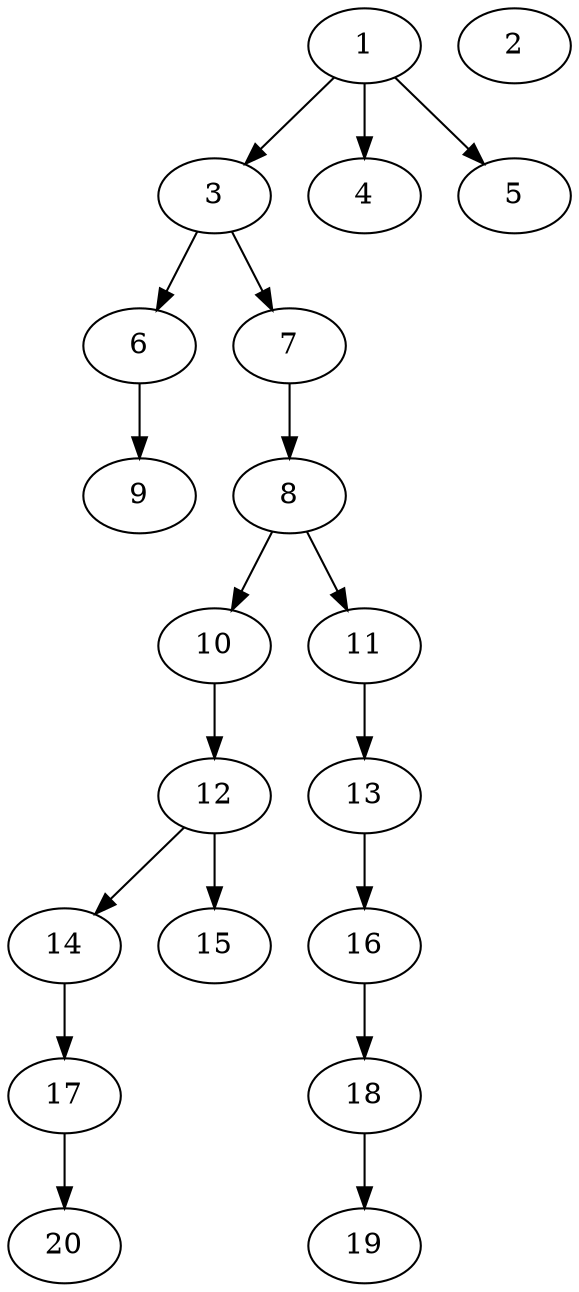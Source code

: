 // DAG (tier=1-easy, mode=compute, n=20, ccr=0.299, fat=0.370, density=0.238, regular=0.720, jump=0.030, mindata=262144, maxdata=2097152)
// DAG automatically generated by daggen at Sun Aug 24 16:33:32 2025
// /home/ermia/Project/Environments/daggen/bin/daggen --dot --ccr 0.299 --fat 0.370 --regular 0.720 --density 0.238 --jump 0.030 --mindata 262144 --maxdata 2097152 -n 20 
digraph G {
  1 [size="10939920277195376", alpha="0.05", expect_size="5469960138597688"]
  1 -> 3 [size ="15584095895552"]
  1 -> 4 [size ="15584095895552"]
  1 -> 5 [size ="15584095895552"]
  2 [size="32605243761450296", alpha="0.15", expect_size="16302621880725148"]
  3 [size="3259909589600043008", alpha="0.08", expect_size="1629954794800021504"]
  3 -> 6 [size ="17588427948032"]
  3 -> 7 [size ="17588427948032"]
  4 [size="1757298004450866", alpha="0.19", expect_size="878649002225433"]
  5 [size="13498146838374092", alpha="0.05", expect_size="6749073419187046"]
  6 [size="517591343140641", alpha="0.05", expect_size="258795671570320"]
  6 -> 9 [size ="9532445032448"]
  7 [size="57992959122997248", alpha="0.10", expect_size="28996479561498624"]
  7 -> 8 [size ="1198597865472"]
  8 [size="3573593377311382", alpha="0.16", expect_size="1786796688655691"]
  8 -> 10 [size ="2744618319872"]
  8 -> 11 [size ="2744618319872"]
  9 [size="529463452020857", alpha="0.05", expect_size="264731726010428"]
  10 [size="334648553030811648", alpha="0.18", expect_size="167324276515405824"]
  10 -> 12 [size ="3856108879872"]
  11 [size="161713003144656", alpha="0.07", expect_size="80856501572328"]
  11 -> 13 [size ="4300470222848"]
  12 [size="15479096219528", alpha="0.00", expect_size="7739548109764"]
  12 -> 14 [size ="1198597865472"]
  12 -> 15 [size ="1198597865472"]
  13 [size="120987711531122688", alpha="0.12", expect_size="60493855765561344"]
  13 -> 16 [size ="1956969971712"]
  14 [size="287778945236977", alpha="0.08", expect_size="143889472618488"]
  14 -> 17 [size ="5737212280832"]
  15 [size="3898131220390867", alpha="0.10", expect_size="1949065610195433"]
  16 [size="6736621260163307", alpha="0.05", expect_size="3368310630081653"]
  16 -> 18 [size ="16535758307328"]
  17 [size="270909785370262", alpha="0.14", expect_size="135454892685131"]
  17 -> 20 [size ="10541468745728"]
  18 [size="689504553669150", alpha="0.19", expect_size="344752276834575"]
  18 -> 19 [size ="18949940969472"]
  19 [size="1839281456843113", alpha="0.02", expect_size="919640728421556"]
  20 [size="9102308426809081856", alpha="0.02", expect_size="4551154213404540928"]
}